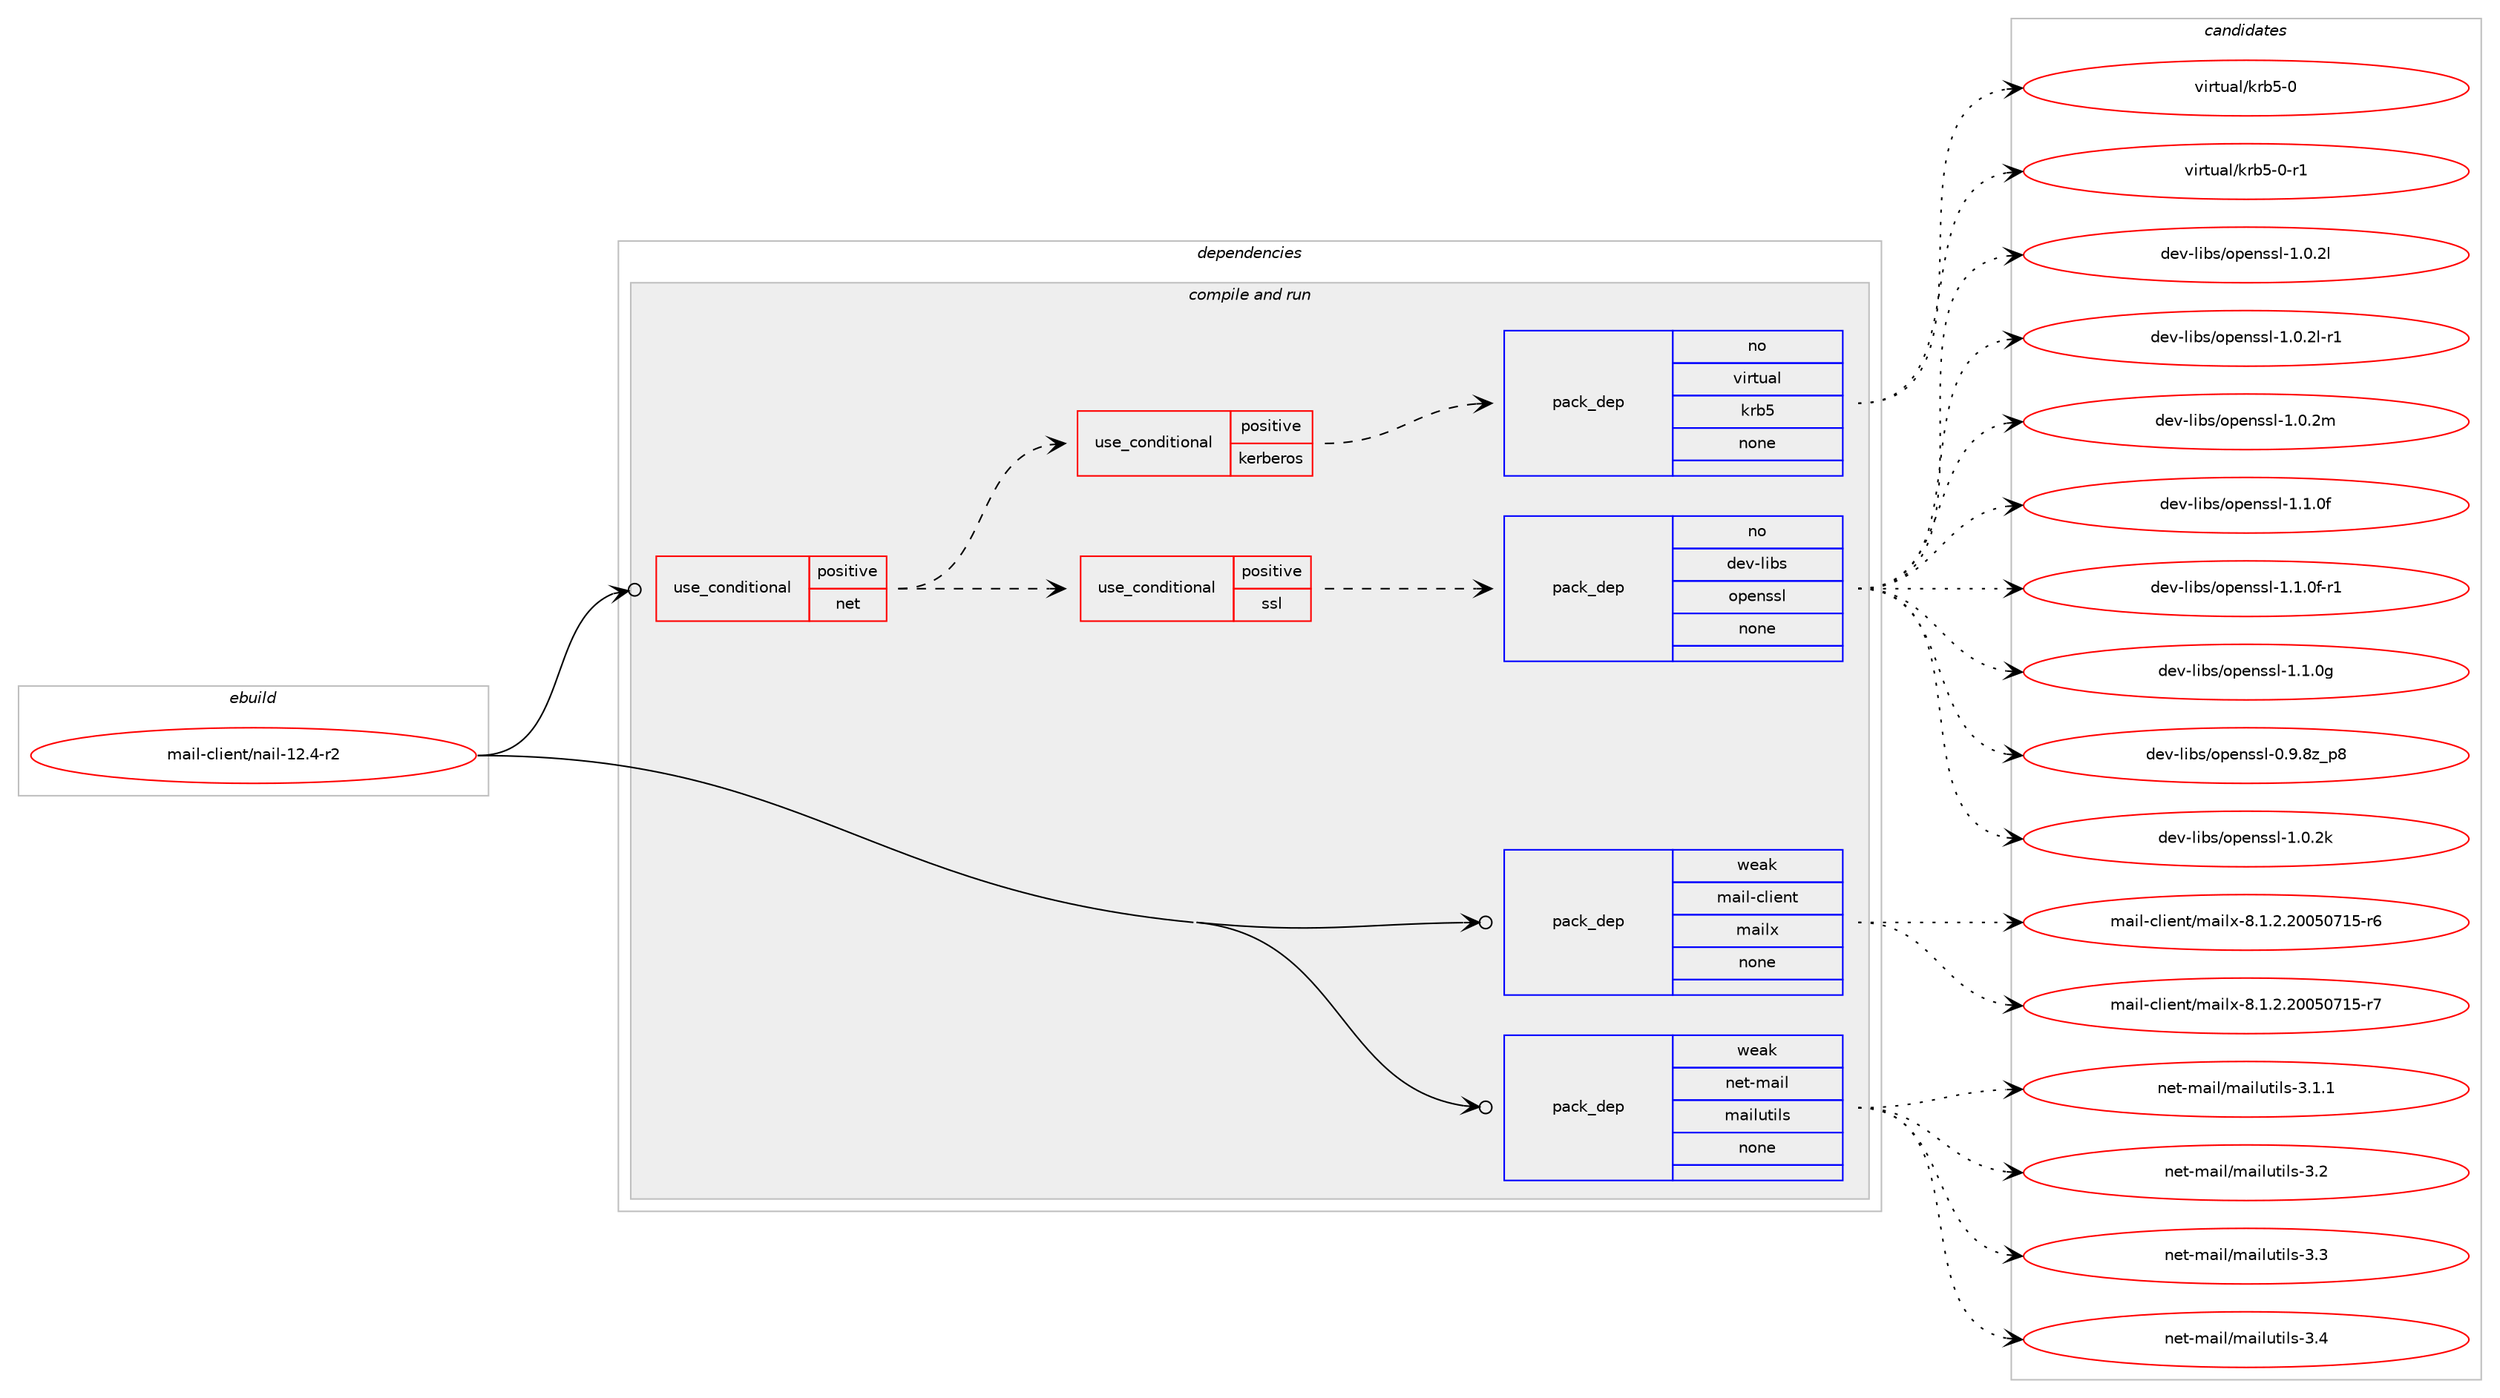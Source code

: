 digraph prolog {

# *************
# Graph options
# *************

newrank=true;
concentrate=true;
compound=true;
graph [rankdir=LR,fontname=Helvetica,fontsize=10,ranksep=1.5];#, ranksep=2.5, nodesep=0.2];
edge  [arrowhead=vee];
node  [fontname=Helvetica,fontsize=10];

# **********
# The ebuild
# **********

subgraph cluster_leftcol {
color=gray;
rank=same;
label=<<i>ebuild</i>>;
id [label="mail-client/nail-12.4-r2", color=red, width=4, href="../mail-client/nail-12.4-r2.svg"];
}

# ****************
# The dependencies
# ****************

subgraph cluster_midcol {
color=gray;
label=<<i>dependencies</i>>;
subgraph cluster_compile {
fillcolor="#eeeeee";
style=filled;
label=<<i>compile</i>>;
}
subgraph cluster_compileandrun {
fillcolor="#eeeeee";
style=filled;
label=<<i>compile and run</i>>;
subgraph cond85062 {
dependency340639 [label=<<TABLE BORDER="0" CELLBORDER="1" CELLSPACING="0" CELLPADDING="4"><TR><TD ROWSPAN="3" CELLPADDING="10">use_conditional</TD></TR><TR><TD>positive</TD></TR><TR><TD>net</TD></TR></TABLE>>, shape=none, color=red];
subgraph cond85063 {
dependency340640 [label=<<TABLE BORDER="0" CELLBORDER="1" CELLSPACING="0" CELLPADDING="4"><TR><TD ROWSPAN="3" CELLPADDING="10">use_conditional</TD></TR><TR><TD>positive</TD></TR><TR><TD>ssl</TD></TR></TABLE>>, shape=none, color=red];
subgraph pack250513 {
dependency340641 [label=<<TABLE BORDER="0" CELLBORDER="1" CELLSPACING="0" CELLPADDING="4" WIDTH="220"><TR><TD ROWSPAN="6" CELLPADDING="30">pack_dep</TD></TR><TR><TD WIDTH="110">no</TD></TR><TR><TD>dev-libs</TD></TR><TR><TD>openssl</TD></TR><TR><TD>none</TD></TR><TR><TD></TD></TR></TABLE>>, shape=none, color=blue];
}
dependency340640:e -> dependency340641:w [weight=20,style="dashed",arrowhead="vee"];
}
dependency340639:e -> dependency340640:w [weight=20,style="dashed",arrowhead="vee"];
subgraph cond85064 {
dependency340642 [label=<<TABLE BORDER="0" CELLBORDER="1" CELLSPACING="0" CELLPADDING="4"><TR><TD ROWSPAN="3" CELLPADDING="10">use_conditional</TD></TR><TR><TD>positive</TD></TR><TR><TD>kerberos</TD></TR></TABLE>>, shape=none, color=red];
subgraph pack250514 {
dependency340643 [label=<<TABLE BORDER="0" CELLBORDER="1" CELLSPACING="0" CELLPADDING="4" WIDTH="220"><TR><TD ROWSPAN="6" CELLPADDING="30">pack_dep</TD></TR><TR><TD WIDTH="110">no</TD></TR><TR><TD>virtual</TD></TR><TR><TD>krb5</TD></TR><TR><TD>none</TD></TR><TR><TD></TD></TR></TABLE>>, shape=none, color=blue];
}
dependency340642:e -> dependency340643:w [weight=20,style="dashed",arrowhead="vee"];
}
dependency340639:e -> dependency340642:w [weight=20,style="dashed",arrowhead="vee"];
}
id:e -> dependency340639:w [weight=20,style="solid",arrowhead="odotvee"];
subgraph pack250515 {
dependency340644 [label=<<TABLE BORDER="0" CELLBORDER="1" CELLSPACING="0" CELLPADDING="4" WIDTH="220"><TR><TD ROWSPAN="6" CELLPADDING="30">pack_dep</TD></TR><TR><TD WIDTH="110">weak</TD></TR><TR><TD>mail-client</TD></TR><TR><TD>mailx</TD></TR><TR><TD>none</TD></TR><TR><TD></TD></TR></TABLE>>, shape=none, color=blue];
}
id:e -> dependency340644:w [weight=20,style="solid",arrowhead="odotvee"];
subgraph pack250516 {
dependency340645 [label=<<TABLE BORDER="0" CELLBORDER="1" CELLSPACING="0" CELLPADDING="4" WIDTH="220"><TR><TD ROWSPAN="6" CELLPADDING="30">pack_dep</TD></TR><TR><TD WIDTH="110">weak</TD></TR><TR><TD>net-mail</TD></TR><TR><TD>mailutils</TD></TR><TR><TD>none</TD></TR><TR><TD></TD></TR></TABLE>>, shape=none, color=blue];
}
id:e -> dependency340645:w [weight=20,style="solid",arrowhead="odotvee"];
}
subgraph cluster_run {
fillcolor="#eeeeee";
style=filled;
label=<<i>run</i>>;
}
}

# **************
# The candidates
# **************

subgraph cluster_choices {
rank=same;
color=gray;
label=<<i>candidates</i>>;

subgraph choice250513 {
color=black;
nodesep=1;
choice1001011184510810598115471111121011101151151084548465746561229511256 [label="dev-libs/openssl-0.9.8z_p8", color=red, width=4,href="../dev-libs/openssl-0.9.8z_p8.svg"];
choice100101118451081059811547111112101110115115108454946484650107 [label="dev-libs/openssl-1.0.2k", color=red, width=4,href="../dev-libs/openssl-1.0.2k.svg"];
choice100101118451081059811547111112101110115115108454946484650108 [label="dev-libs/openssl-1.0.2l", color=red, width=4,href="../dev-libs/openssl-1.0.2l.svg"];
choice1001011184510810598115471111121011101151151084549464846501084511449 [label="dev-libs/openssl-1.0.2l-r1", color=red, width=4,href="../dev-libs/openssl-1.0.2l-r1.svg"];
choice100101118451081059811547111112101110115115108454946484650109 [label="dev-libs/openssl-1.0.2m", color=red, width=4,href="../dev-libs/openssl-1.0.2m.svg"];
choice100101118451081059811547111112101110115115108454946494648102 [label="dev-libs/openssl-1.1.0f", color=red, width=4,href="../dev-libs/openssl-1.1.0f.svg"];
choice1001011184510810598115471111121011101151151084549464946481024511449 [label="dev-libs/openssl-1.1.0f-r1", color=red, width=4,href="../dev-libs/openssl-1.1.0f-r1.svg"];
choice100101118451081059811547111112101110115115108454946494648103 [label="dev-libs/openssl-1.1.0g", color=red, width=4,href="../dev-libs/openssl-1.1.0g.svg"];
dependency340641:e -> choice1001011184510810598115471111121011101151151084548465746561229511256:w [style=dotted,weight="100"];
dependency340641:e -> choice100101118451081059811547111112101110115115108454946484650107:w [style=dotted,weight="100"];
dependency340641:e -> choice100101118451081059811547111112101110115115108454946484650108:w [style=dotted,weight="100"];
dependency340641:e -> choice1001011184510810598115471111121011101151151084549464846501084511449:w [style=dotted,weight="100"];
dependency340641:e -> choice100101118451081059811547111112101110115115108454946484650109:w [style=dotted,weight="100"];
dependency340641:e -> choice100101118451081059811547111112101110115115108454946494648102:w [style=dotted,weight="100"];
dependency340641:e -> choice1001011184510810598115471111121011101151151084549464946481024511449:w [style=dotted,weight="100"];
dependency340641:e -> choice100101118451081059811547111112101110115115108454946494648103:w [style=dotted,weight="100"];
}
subgraph choice250514 {
color=black;
nodesep=1;
choice118105114116117971084710711498534548 [label="virtual/krb5-0", color=red, width=4,href="../virtual/krb5-0.svg"];
choice1181051141161179710847107114985345484511449 [label="virtual/krb5-0-r1", color=red, width=4,href="../virtual/krb5-0-r1.svg"];
dependency340643:e -> choice118105114116117971084710711498534548:w [style=dotted,weight="100"];
dependency340643:e -> choice1181051141161179710847107114985345484511449:w [style=dotted,weight="100"];
}
subgraph choice250515 {
color=black;
nodesep=1;
choice10997105108459910810510111011647109971051081204556464946504650484853485549534511454 [label="mail-client/mailx-8.1.2.20050715-r6", color=red, width=4,href="../mail-client/mailx-8.1.2.20050715-r6.svg"];
choice10997105108459910810510111011647109971051081204556464946504650484853485549534511455 [label="mail-client/mailx-8.1.2.20050715-r7", color=red, width=4,href="../mail-client/mailx-8.1.2.20050715-r7.svg"];
dependency340644:e -> choice10997105108459910810510111011647109971051081204556464946504650484853485549534511454:w [style=dotted,weight="100"];
dependency340644:e -> choice10997105108459910810510111011647109971051081204556464946504650484853485549534511455:w [style=dotted,weight="100"];
}
subgraph choice250516 {
color=black;
nodesep=1;
choice11010111645109971051084710997105108117116105108115455146494649 [label="net-mail/mailutils-3.1.1", color=red, width=4,href="../net-mail/mailutils-3.1.1.svg"];
choice1101011164510997105108471099710510811711610510811545514650 [label="net-mail/mailutils-3.2", color=red, width=4,href="../net-mail/mailutils-3.2.svg"];
choice1101011164510997105108471099710510811711610510811545514651 [label="net-mail/mailutils-3.3", color=red, width=4,href="../net-mail/mailutils-3.3.svg"];
choice1101011164510997105108471099710510811711610510811545514652 [label="net-mail/mailutils-3.4", color=red, width=4,href="../net-mail/mailutils-3.4.svg"];
dependency340645:e -> choice11010111645109971051084710997105108117116105108115455146494649:w [style=dotted,weight="100"];
dependency340645:e -> choice1101011164510997105108471099710510811711610510811545514650:w [style=dotted,weight="100"];
dependency340645:e -> choice1101011164510997105108471099710510811711610510811545514651:w [style=dotted,weight="100"];
dependency340645:e -> choice1101011164510997105108471099710510811711610510811545514652:w [style=dotted,weight="100"];
}
}

}
